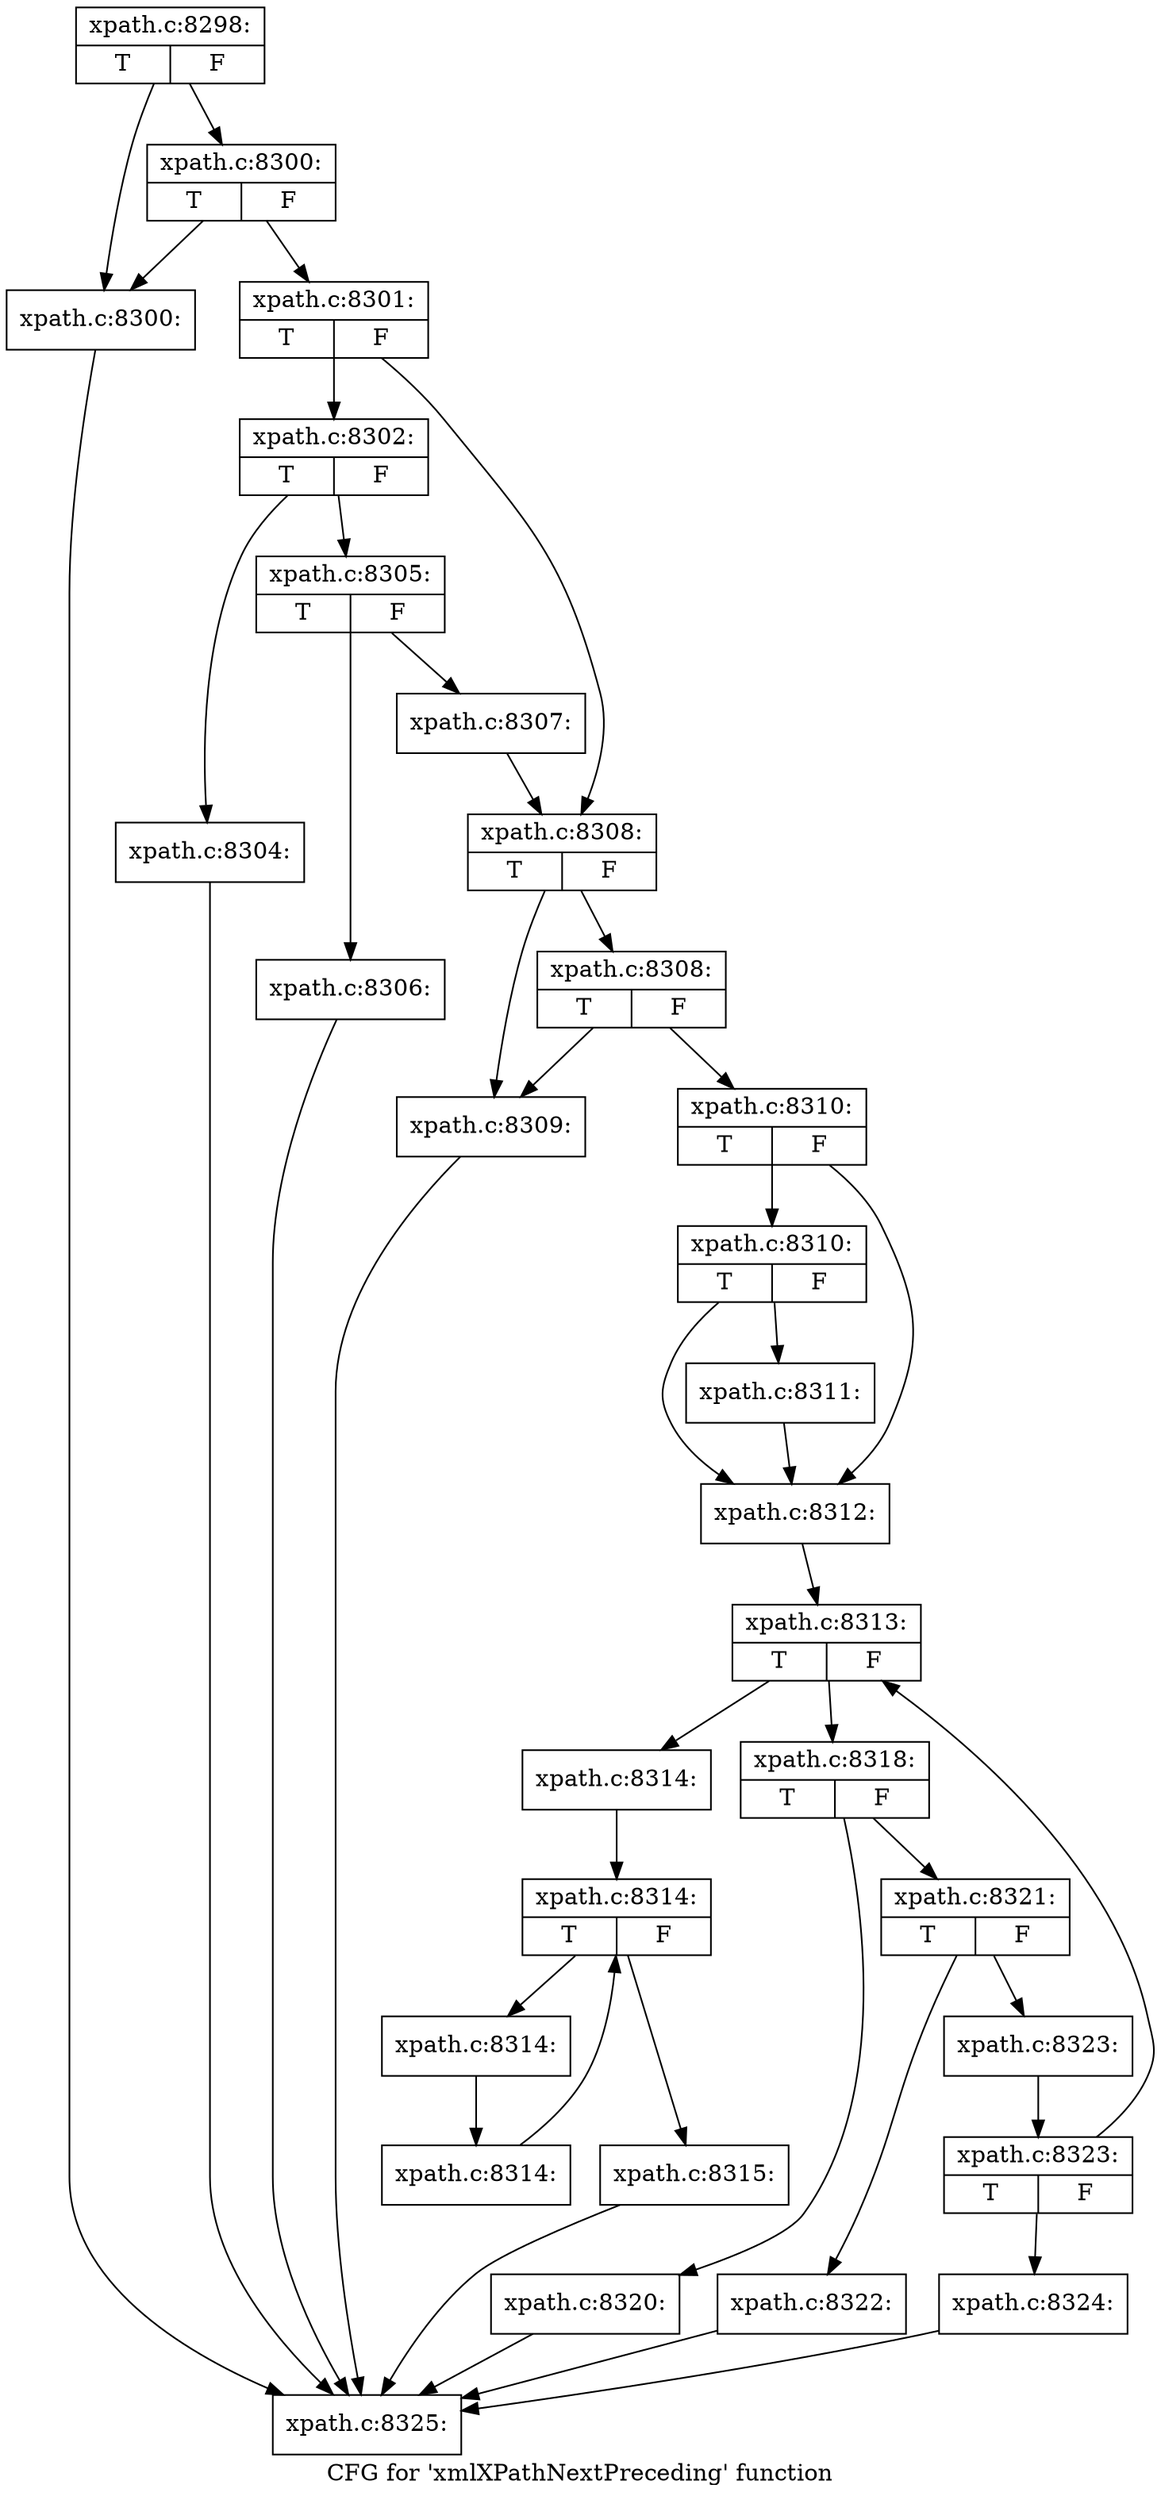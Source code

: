 digraph "CFG for 'xmlXPathNextPreceding' function" {
	label="CFG for 'xmlXPathNextPreceding' function";

	Node0x49f6df0 [shape=record,label="{xpath.c:8298:|{<s0>T|<s1>F}}"];
	Node0x49f6df0 -> Node0x49ec120;
	Node0x49f6df0 -> Node0x49ec1c0;
	Node0x49ec1c0 [shape=record,label="{xpath.c:8300:|{<s0>T|<s1>F}}"];
	Node0x49ec1c0 -> Node0x49ec120;
	Node0x49ec1c0 -> Node0x49ec170;
	Node0x49ec120 [shape=record,label="{xpath.c:8300:}"];
	Node0x49ec120 -> Node0x49f7120;
	Node0x49ec170 [shape=record,label="{xpath.c:8301:|{<s0>T|<s1>F}}"];
	Node0x49ec170 -> Node0x49f7f40;
	Node0x49ec170 -> Node0x49f7f90;
	Node0x49f7f40 [shape=record,label="{xpath.c:8302:|{<s0>T|<s1>F}}"];
	Node0x49f7f40 -> Node0x49f86c0;
	Node0x49f7f40 -> Node0x49f8710;
	Node0x49f86c0 [shape=record,label="{xpath.c:8304:}"];
	Node0x49f86c0 -> Node0x49f7120;
	Node0x49f8710 [shape=record,label="{xpath.c:8305:|{<s0>T|<s1>F}}"];
	Node0x49f8710 -> Node0x49f8ca0;
	Node0x49f8710 -> Node0x49f8cf0;
	Node0x49f8ca0 [shape=record,label="{xpath.c:8306:}"];
	Node0x49f8ca0 -> Node0x49f7120;
	Node0x49f8cf0 [shape=record,label="{xpath.c:8307:}"];
	Node0x49f8cf0 -> Node0x49f7f90;
	Node0x49f7f90 [shape=record,label="{xpath.c:8308:|{<s0>T|<s1>F}}"];
	Node0x49f7f90 -> Node0x49f9530;
	Node0x49f7f90 -> Node0x49f95d0;
	Node0x49f95d0 [shape=record,label="{xpath.c:8308:|{<s0>T|<s1>F}}"];
	Node0x49f95d0 -> Node0x49f9530;
	Node0x49f95d0 -> Node0x49f9580;
	Node0x49f9530 [shape=record,label="{xpath.c:8309:}"];
	Node0x49f9530 -> Node0x49f7120;
	Node0x49f9580 [shape=record,label="{xpath.c:8310:|{<s0>T|<s1>F}}"];
	Node0x49f9580 -> Node0x49f9e60;
	Node0x49f9580 -> Node0x49f9e10;
	Node0x49f9e60 [shape=record,label="{xpath.c:8310:|{<s0>T|<s1>F}}"];
	Node0x49f9e60 -> Node0x49f9dc0;
	Node0x49f9e60 -> Node0x49f9e10;
	Node0x49f9dc0 [shape=record,label="{xpath.c:8311:}"];
	Node0x49f9dc0 -> Node0x49f9e10;
	Node0x49f9e10 [shape=record,label="{xpath.c:8312:}"];
	Node0x49f9e10 -> Node0x49faaa0;
	Node0x49faaa0 [shape=record,label="{xpath.c:8313:|{<s0>T|<s1>F}}"];
	Node0x49faaa0 -> Node0x49fadd0;
	Node0x49faaa0 -> Node0x49fae20;
	Node0x49fadd0 [shape=record,label="{xpath.c:8314:}"];
	Node0x49fadd0 -> Node0x49fb470;
	Node0x49fb470 [shape=record,label="{xpath.c:8314:|{<s0>T|<s1>F}}"];
	Node0x49fb470 -> Node0x49fb750;
	Node0x49fb470 -> Node0x49fb220;
	Node0x49fb750 [shape=record,label="{xpath.c:8314:}"];
	Node0x49fb750 -> Node0x49fb6c0;
	Node0x49fb6c0 [shape=record,label="{xpath.c:8314:}"];
	Node0x49fb6c0 -> Node0x49fb470;
	Node0x49fb220 [shape=record,label="{xpath.c:8315:}"];
	Node0x49fb220 -> Node0x49f7120;
	Node0x49fae20 [shape=record,label="{xpath.c:8318:|{<s0>T|<s1>F}}"];
	Node0x49fae20 -> Node0x49fc330;
	Node0x49fae20 -> Node0x49fc380;
	Node0x49fc330 [shape=record,label="{xpath.c:8320:}"];
	Node0x49fc330 -> Node0x49f7120;
	Node0x49fc380 [shape=record,label="{xpath.c:8321:|{<s0>T|<s1>F}}"];
	Node0x49fc380 -> Node0x49fc7e0;
	Node0x49fc380 -> Node0x49fc830;
	Node0x49fc7e0 [shape=record,label="{xpath.c:8322:}"];
	Node0x49fc7e0 -> Node0x49f7120;
	Node0x49fc830 [shape=record,label="{xpath.c:8323:}"];
	Node0x49fc830 -> Node0x49faa50;
	Node0x49faa50 [shape=record,label="{xpath.c:8323:|{<s0>T|<s1>F}}"];
	Node0x49faa50 -> Node0x49faaa0;
	Node0x49faa50 -> Node0x49faa00;
	Node0x49faa00 [shape=record,label="{xpath.c:8324:}"];
	Node0x49faa00 -> Node0x49f7120;
	Node0x49f7120 [shape=record,label="{xpath.c:8325:}"];
}
